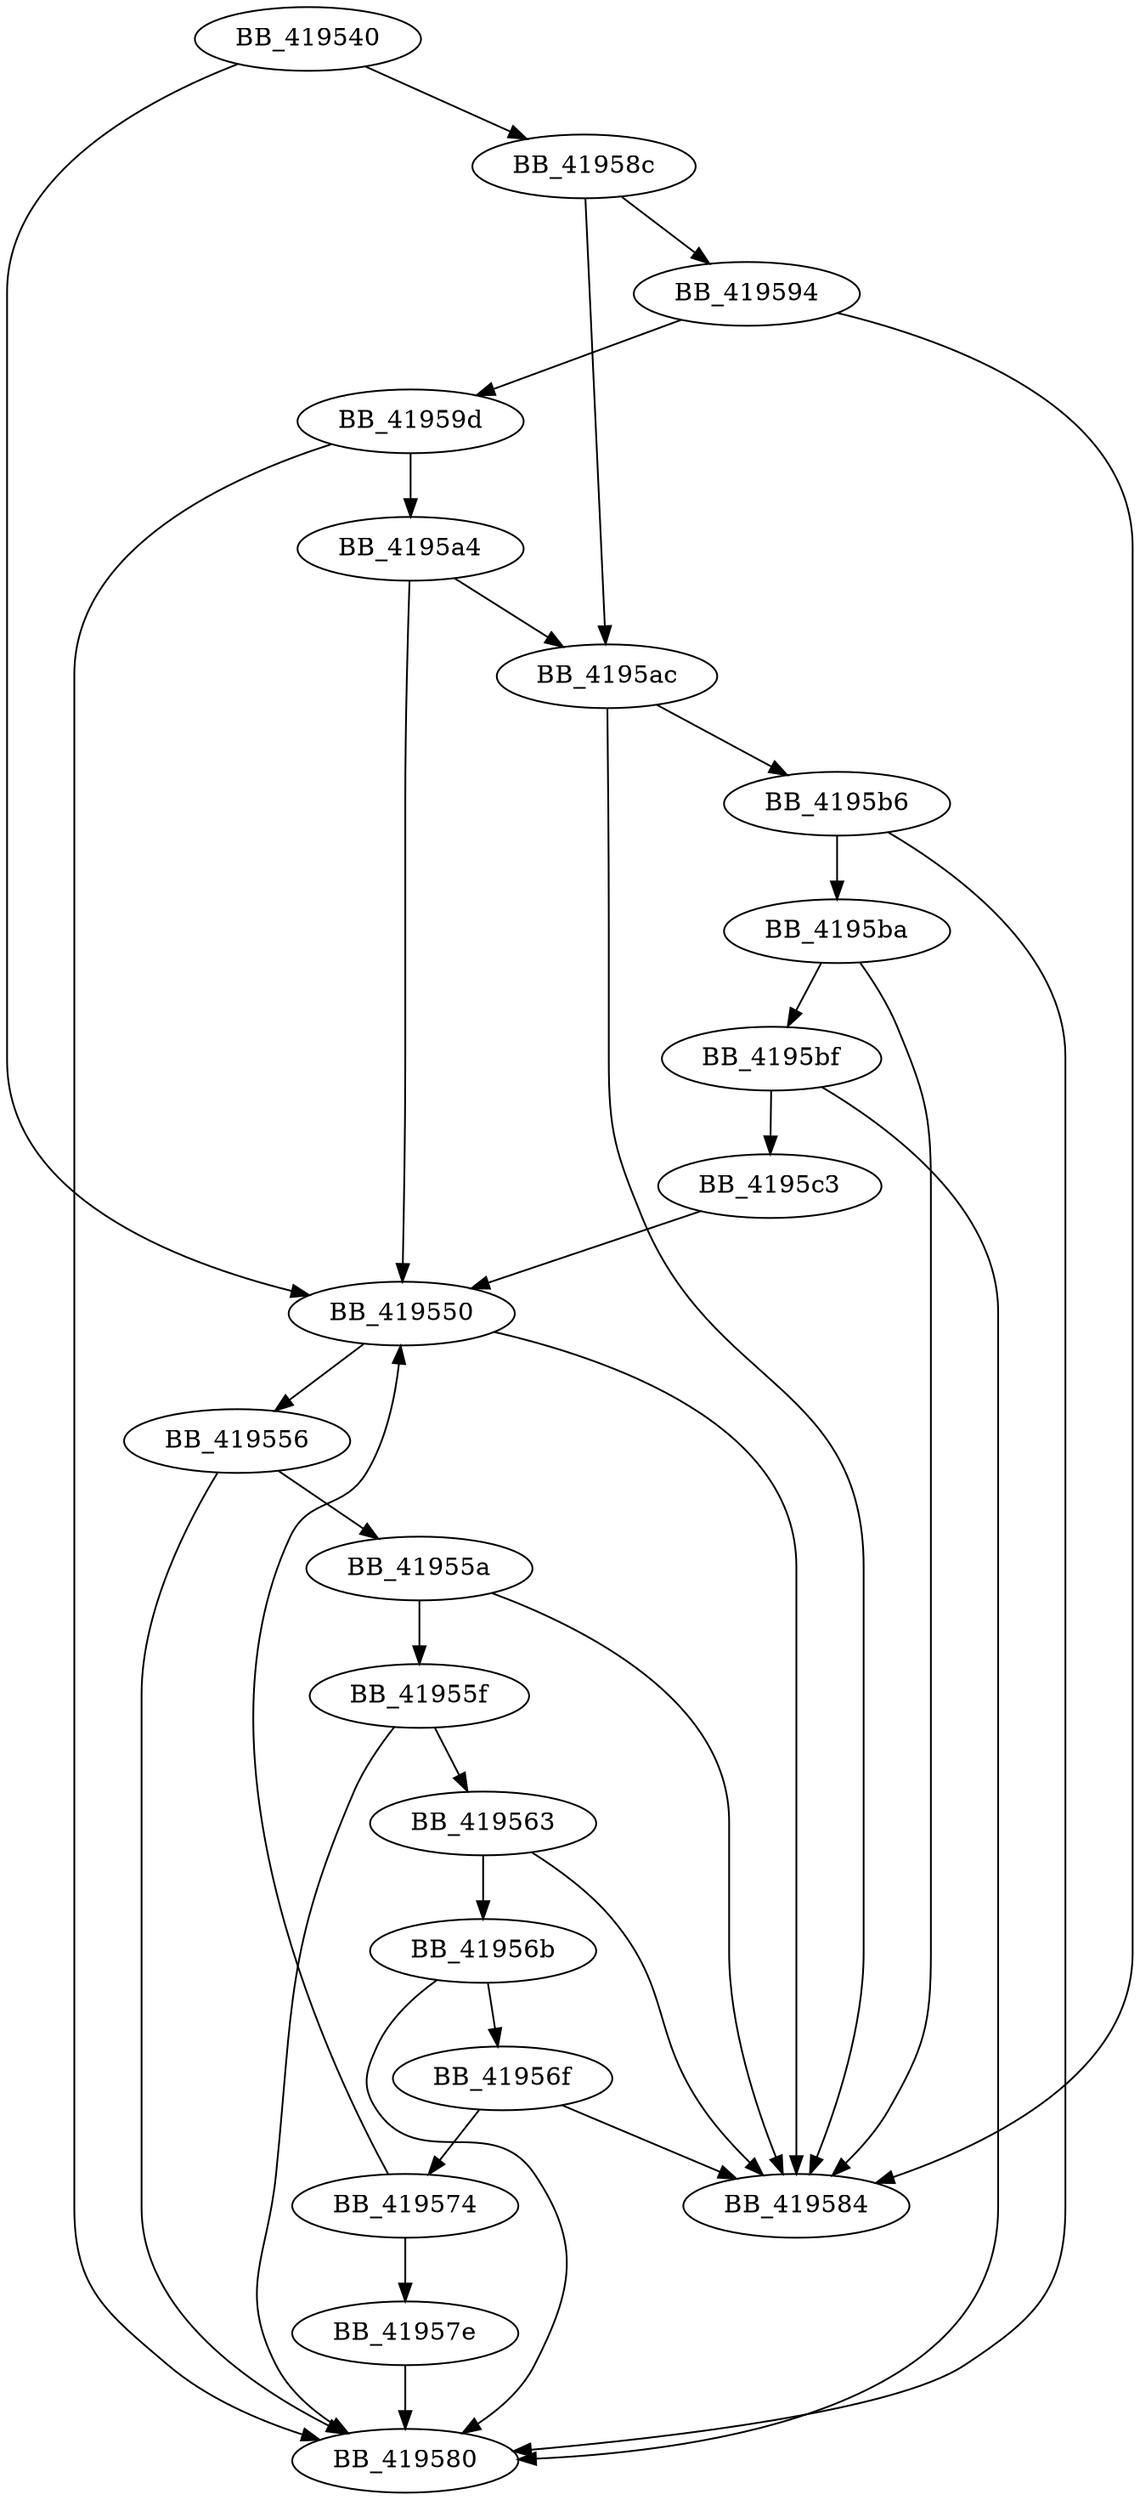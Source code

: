 DiGraph _strcmp{
BB_419540->BB_419550
BB_419540->BB_41958c
BB_419550->BB_419556
BB_419550->BB_419584
BB_419556->BB_41955a
BB_419556->BB_419580
BB_41955a->BB_41955f
BB_41955a->BB_419584
BB_41955f->BB_419563
BB_41955f->BB_419580
BB_419563->BB_41956b
BB_419563->BB_419584
BB_41956b->BB_41956f
BB_41956b->BB_419580
BB_41956f->BB_419574
BB_41956f->BB_419584
BB_419574->BB_419550
BB_419574->BB_41957e
BB_41957e->BB_419580
BB_41958c->BB_419594
BB_41958c->BB_4195ac
BB_419594->BB_419584
BB_419594->BB_41959d
BB_41959d->BB_419580
BB_41959d->BB_4195a4
BB_4195a4->BB_419550
BB_4195a4->BB_4195ac
BB_4195ac->BB_419584
BB_4195ac->BB_4195b6
BB_4195b6->BB_419580
BB_4195b6->BB_4195ba
BB_4195ba->BB_419584
BB_4195ba->BB_4195bf
BB_4195bf->BB_419580
BB_4195bf->BB_4195c3
BB_4195c3->BB_419550
}
